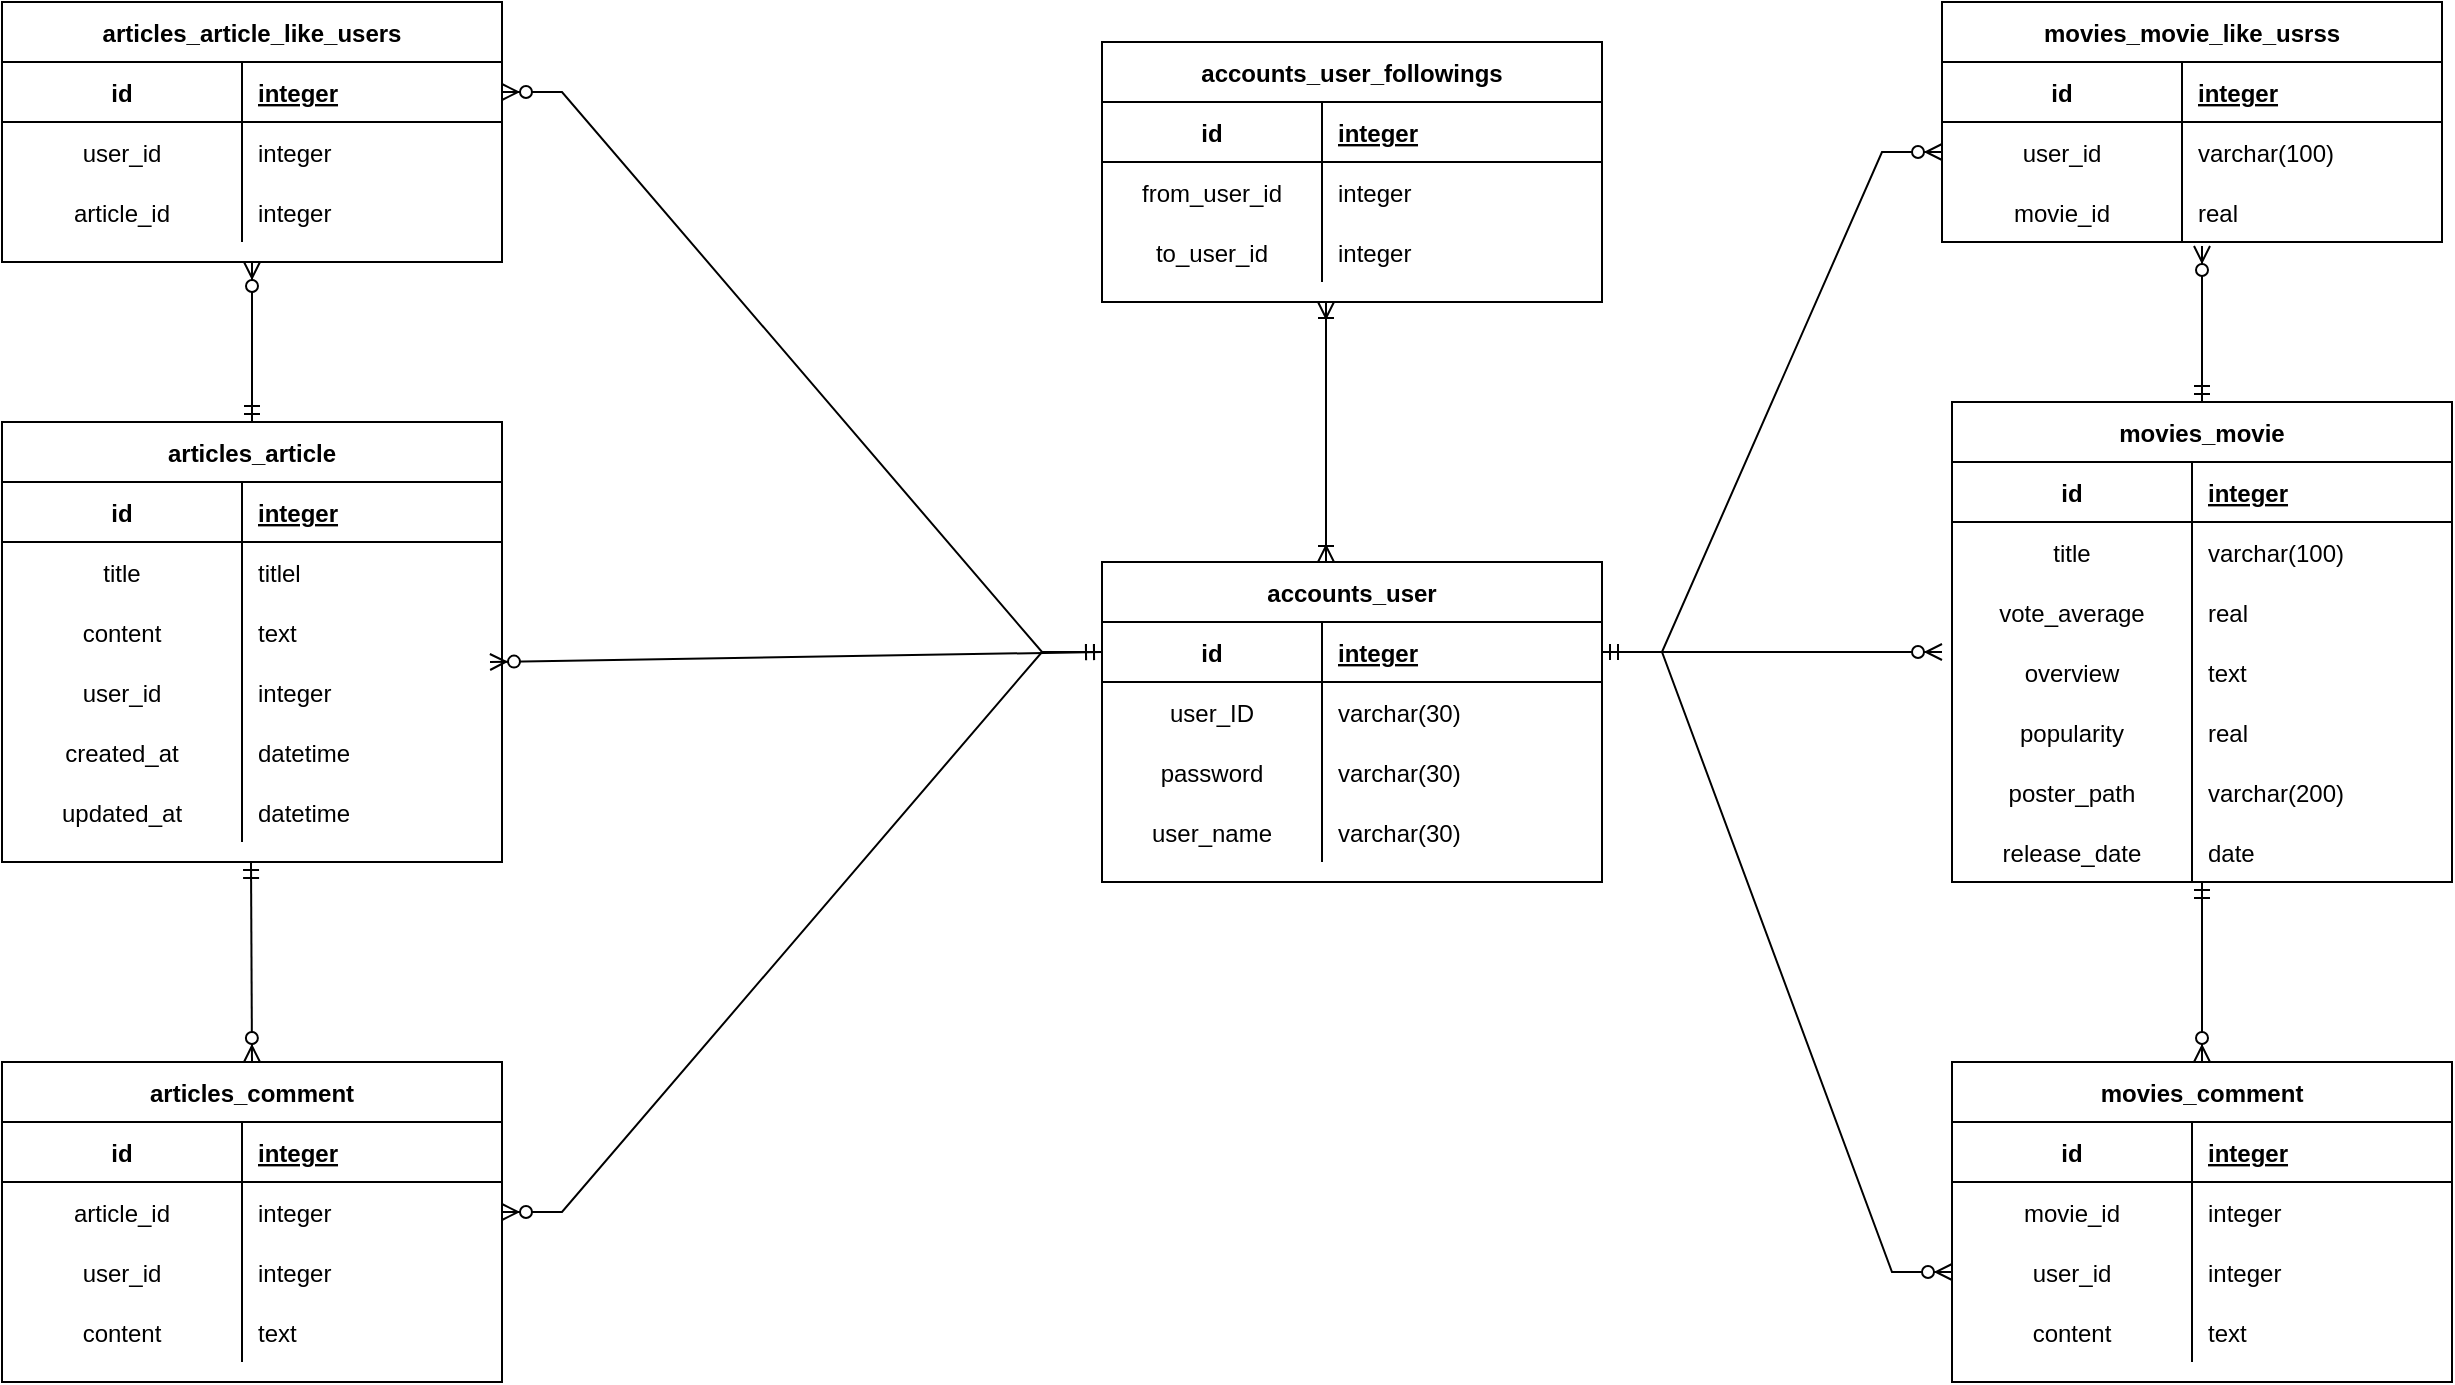 <mxfile version="21.3.2" type="google">
  <diagram id="R2lEEEUBdFMjLlhIrx00" name="Page-1">
    <mxGraphModel dx="2049" dy="1137" grid="1" gridSize="10" guides="1" tooltips="1" connect="1" arrows="1" fold="1" page="1" pageScale="1" pageWidth="827" pageHeight="1169" math="0" shadow="0" extFonts="Permanent Marker^https://fonts.googleapis.com/css?family=Permanent+Marker">
      <root>
        <mxCell id="0" />
        <mxCell id="1" parent="0" />
        <mxCell id="hkUr4SFsh12RaxuxcMjU-44" value="accounts_user" style="shape=table;startSize=30;container=1;collapsible=1;childLayout=tableLayout;fixedRows=1;rowLines=0;fontStyle=1;align=center;resizeLast=1;" vertex="1" parent="1">
          <mxGeometry x="800" y="470" width="250" height="160" as="geometry" />
        </mxCell>
        <mxCell id="hkUr4SFsh12RaxuxcMjU-45" value="" style="shape=partialRectangle;collapsible=0;dropTarget=0;pointerEvents=0;fillColor=none;points=[[0,0.5],[1,0.5]];portConstraint=eastwest;top=0;left=0;right=0;bottom=1;" vertex="1" parent="hkUr4SFsh12RaxuxcMjU-44">
          <mxGeometry y="30" width="250" height="30" as="geometry" />
        </mxCell>
        <mxCell id="hkUr4SFsh12RaxuxcMjU-46" value="id" style="shape=partialRectangle;overflow=hidden;connectable=0;fillColor=none;top=0;left=0;bottom=0;right=0;fontStyle=1;" vertex="1" parent="hkUr4SFsh12RaxuxcMjU-45">
          <mxGeometry width="110" height="30" as="geometry">
            <mxRectangle width="110" height="30" as="alternateBounds" />
          </mxGeometry>
        </mxCell>
        <mxCell id="hkUr4SFsh12RaxuxcMjU-47" value="integer" style="shape=partialRectangle;overflow=hidden;connectable=0;fillColor=none;top=0;left=0;bottom=0;right=0;align=left;spacingLeft=6;fontStyle=5;" vertex="1" parent="hkUr4SFsh12RaxuxcMjU-45">
          <mxGeometry x="110" width="140" height="30" as="geometry">
            <mxRectangle width="140" height="30" as="alternateBounds" />
          </mxGeometry>
        </mxCell>
        <mxCell id="hkUr4SFsh12RaxuxcMjU-48" value="" style="shape=partialRectangle;collapsible=0;dropTarget=0;pointerEvents=0;fillColor=none;points=[[0,0.5],[1,0.5]];portConstraint=eastwest;top=0;left=0;right=0;bottom=0;" vertex="1" parent="hkUr4SFsh12RaxuxcMjU-44">
          <mxGeometry y="60" width="250" height="30" as="geometry" />
        </mxCell>
        <mxCell id="hkUr4SFsh12RaxuxcMjU-49" value="user_ID" style="shape=partialRectangle;overflow=hidden;connectable=0;fillColor=none;top=0;left=0;bottom=0;right=0;" vertex="1" parent="hkUr4SFsh12RaxuxcMjU-48">
          <mxGeometry width="110" height="30" as="geometry">
            <mxRectangle width="110" height="30" as="alternateBounds" />
          </mxGeometry>
        </mxCell>
        <mxCell id="hkUr4SFsh12RaxuxcMjU-50" value="varchar(30)" style="shape=partialRectangle;overflow=hidden;connectable=0;fillColor=none;top=0;left=0;bottom=0;right=0;align=left;spacingLeft=6;" vertex="1" parent="hkUr4SFsh12RaxuxcMjU-48">
          <mxGeometry x="110" width="140" height="30" as="geometry">
            <mxRectangle width="140" height="30" as="alternateBounds" />
          </mxGeometry>
        </mxCell>
        <mxCell id="hkUr4SFsh12RaxuxcMjU-51" value="" style="shape=partialRectangle;collapsible=0;dropTarget=0;pointerEvents=0;fillColor=none;points=[[0,0.5],[1,0.5]];portConstraint=eastwest;top=0;left=0;right=0;bottom=0;" vertex="1" parent="hkUr4SFsh12RaxuxcMjU-44">
          <mxGeometry y="90" width="250" height="30" as="geometry" />
        </mxCell>
        <mxCell id="hkUr4SFsh12RaxuxcMjU-52" value="password" style="shape=partialRectangle;overflow=hidden;connectable=0;fillColor=none;top=0;left=0;bottom=0;right=0;" vertex="1" parent="hkUr4SFsh12RaxuxcMjU-51">
          <mxGeometry width="110" height="30" as="geometry">
            <mxRectangle width="110" height="30" as="alternateBounds" />
          </mxGeometry>
        </mxCell>
        <mxCell id="hkUr4SFsh12RaxuxcMjU-53" value="varchar(30)" style="shape=partialRectangle;overflow=hidden;connectable=0;fillColor=none;top=0;left=0;bottom=0;right=0;align=left;spacingLeft=6;" vertex="1" parent="hkUr4SFsh12RaxuxcMjU-51">
          <mxGeometry x="110" width="140" height="30" as="geometry">
            <mxRectangle width="140" height="30" as="alternateBounds" />
          </mxGeometry>
        </mxCell>
        <mxCell id="hkUr4SFsh12RaxuxcMjU-54" value="" style="shape=partialRectangle;collapsible=0;dropTarget=0;pointerEvents=0;fillColor=none;points=[[0,0.5],[1,0.5]];portConstraint=eastwest;top=0;left=0;right=0;bottom=0;" vertex="1" parent="hkUr4SFsh12RaxuxcMjU-44">
          <mxGeometry y="120" width="250" height="30" as="geometry" />
        </mxCell>
        <mxCell id="hkUr4SFsh12RaxuxcMjU-55" value="user_name" style="shape=partialRectangle;overflow=hidden;connectable=0;fillColor=none;top=0;left=0;bottom=0;right=0;" vertex="1" parent="hkUr4SFsh12RaxuxcMjU-54">
          <mxGeometry width="110" height="30" as="geometry">
            <mxRectangle width="110" height="30" as="alternateBounds" />
          </mxGeometry>
        </mxCell>
        <mxCell id="hkUr4SFsh12RaxuxcMjU-56" value="varchar(30)" style="shape=partialRectangle;overflow=hidden;connectable=0;fillColor=none;top=0;left=0;bottom=0;right=0;align=left;spacingLeft=6;" vertex="1" parent="hkUr4SFsh12RaxuxcMjU-54">
          <mxGeometry x="110" width="140" height="30" as="geometry">
            <mxRectangle width="140" height="30" as="alternateBounds" />
          </mxGeometry>
        </mxCell>
        <mxCell id="hkUr4SFsh12RaxuxcMjU-57" value="movies_movie" style="shape=table;startSize=30;container=1;collapsible=1;childLayout=tableLayout;fixedRows=1;rowLines=0;fontStyle=1;align=center;resizeLast=1;" vertex="1" parent="1">
          <mxGeometry x="1225" y="390" width="250" height="240" as="geometry" />
        </mxCell>
        <mxCell id="hkUr4SFsh12RaxuxcMjU-58" value="" style="shape=partialRectangle;collapsible=0;dropTarget=0;pointerEvents=0;fillColor=none;points=[[0,0.5],[1,0.5]];portConstraint=eastwest;top=0;left=0;right=0;bottom=1;" vertex="1" parent="hkUr4SFsh12RaxuxcMjU-57">
          <mxGeometry y="30" width="250" height="30" as="geometry" />
        </mxCell>
        <mxCell id="hkUr4SFsh12RaxuxcMjU-59" value="id" style="shape=partialRectangle;overflow=hidden;connectable=0;fillColor=none;top=0;left=0;bottom=0;right=0;fontStyle=1;" vertex="1" parent="hkUr4SFsh12RaxuxcMjU-58">
          <mxGeometry width="120" height="30" as="geometry">
            <mxRectangle width="120" height="30" as="alternateBounds" />
          </mxGeometry>
        </mxCell>
        <mxCell id="hkUr4SFsh12RaxuxcMjU-60" value="integer" style="shape=partialRectangle;overflow=hidden;connectable=0;fillColor=none;top=0;left=0;bottom=0;right=0;align=left;spacingLeft=6;fontStyle=5;" vertex="1" parent="hkUr4SFsh12RaxuxcMjU-58">
          <mxGeometry x="120" width="130" height="30" as="geometry">
            <mxRectangle width="130" height="30" as="alternateBounds" />
          </mxGeometry>
        </mxCell>
        <mxCell id="hkUr4SFsh12RaxuxcMjU-61" value="" style="shape=partialRectangle;collapsible=0;dropTarget=0;pointerEvents=0;fillColor=none;points=[[0,0.5],[1,0.5]];portConstraint=eastwest;top=0;left=0;right=0;bottom=0;" vertex="1" parent="hkUr4SFsh12RaxuxcMjU-57">
          <mxGeometry y="60" width="250" height="30" as="geometry" />
        </mxCell>
        <mxCell id="hkUr4SFsh12RaxuxcMjU-62" value="title" style="shape=partialRectangle;overflow=hidden;connectable=0;fillColor=none;top=0;left=0;bottom=0;right=0;" vertex="1" parent="hkUr4SFsh12RaxuxcMjU-61">
          <mxGeometry width="120" height="30" as="geometry">
            <mxRectangle width="120" height="30" as="alternateBounds" />
          </mxGeometry>
        </mxCell>
        <mxCell id="hkUr4SFsh12RaxuxcMjU-63" value="varchar(100)" style="shape=partialRectangle;overflow=hidden;connectable=0;fillColor=none;top=0;left=0;bottom=0;right=0;align=left;spacingLeft=6;" vertex="1" parent="hkUr4SFsh12RaxuxcMjU-61">
          <mxGeometry x="120" width="130" height="30" as="geometry">
            <mxRectangle width="130" height="30" as="alternateBounds" />
          </mxGeometry>
        </mxCell>
        <mxCell id="hkUr4SFsh12RaxuxcMjU-64" value="" style="shape=partialRectangle;collapsible=0;dropTarget=0;pointerEvents=0;fillColor=none;points=[[0,0.5],[1,0.5]];portConstraint=eastwest;top=0;left=0;right=0;bottom=0;" vertex="1" parent="hkUr4SFsh12RaxuxcMjU-57">
          <mxGeometry y="90" width="250" height="30" as="geometry" />
        </mxCell>
        <mxCell id="hkUr4SFsh12RaxuxcMjU-65" value="vote_average" style="shape=partialRectangle;overflow=hidden;connectable=0;fillColor=none;top=0;left=0;bottom=0;right=0;" vertex="1" parent="hkUr4SFsh12RaxuxcMjU-64">
          <mxGeometry width="120" height="30" as="geometry">
            <mxRectangle width="120" height="30" as="alternateBounds" />
          </mxGeometry>
        </mxCell>
        <mxCell id="hkUr4SFsh12RaxuxcMjU-66" value="real" style="shape=partialRectangle;overflow=hidden;connectable=0;fillColor=none;top=0;left=0;bottom=0;right=0;align=left;spacingLeft=6;" vertex="1" parent="hkUr4SFsh12RaxuxcMjU-64">
          <mxGeometry x="120" width="130" height="30" as="geometry">
            <mxRectangle width="130" height="30" as="alternateBounds" />
          </mxGeometry>
        </mxCell>
        <mxCell id="hkUr4SFsh12RaxuxcMjU-70" value="" style="shape=partialRectangle;collapsible=0;dropTarget=0;pointerEvents=0;fillColor=none;points=[[0,0.5],[1,0.5]];portConstraint=eastwest;top=0;left=0;right=0;bottom=0;" vertex="1" parent="hkUr4SFsh12RaxuxcMjU-57">
          <mxGeometry y="120" width="250" height="30" as="geometry" />
        </mxCell>
        <mxCell id="hkUr4SFsh12RaxuxcMjU-71" value="overview" style="shape=partialRectangle;overflow=hidden;connectable=0;fillColor=none;top=0;left=0;bottom=0;right=0;" vertex="1" parent="hkUr4SFsh12RaxuxcMjU-70">
          <mxGeometry width="120" height="30" as="geometry">
            <mxRectangle width="120" height="30" as="alternateBounds" />
          </mxGeometry>
        </mxCell>
        <mxCell id="hkUr4SFsh12RaxuxcMjU-72" value="text" style="shape=partialRectangle;overflow=hidden;connectable=0;fillColor=none;top=0;left=0;bottom=0;right=0;align=left;spacingLeft=6;" vertex="1" parent="hkUr4SFsh12RaxuxcMjU-70">
          <mxGeometry x="120" width="130" height="30" as="geometry">
            <mxRectangle width="130" height="30" as="alternateBounds" />
          </mxGeometry>
        </mxCell>
        <mxCell id="hkUr4SFsh12RaxuxcMjU-73" value="" style="shape=partialRectangle;collapsible=0;dropTarget=0;pointerEvents=0;fillColor=none;points=[[0,0.5],[1,0.5]];portConstraint=eastwest;top=0;left=0;right=0;bottom=0;" vertex="1" parent="hkUr4SFsh12RaxuxcMjU-57">
          <mxGeometry y="150" width="250" height="30" as="geometry" />
        </mxCell>
        <mxCell id="hkUr4SFsh12RaxuxcMjU-74" value="popularity" style="shape=partialRectangle;overflow=hidden;connectable=0;fillColor=none;top=0;left=0;bottom=0;right=0;" vertex="1" parent="hkUr4SFsh12RaxuxcMjU-73">
          <mxGeometry width="120" height="30" as="geometry">
            <mxRectangle width="120" height="30" as="alternateBounds" />
          </mxGeometry>
        </mxCell>
        <mxCell id="hkUr4SFsh12RaxuxcMjU-75" value="real" style="shape=partialRectangle;overflow=hidden;connectable=0;fillColor=none;top=0;left=0;bottom=0;right=0;align=left;spacingLeft=6;" vertex="1" parent="hkUr4SFsh12RaxuxcMjU-73">
          <mxGeometry x="120" width="130" height="30" as="geometry">
            <mxRectangle width="130" height="30" as="alternateBounds" />
          </mxGeometry>
        </mxCell>
        <mxCell id="hkUr4SFsh12RaxuxcMjU-76" value="" style="shape=partialRectangle;collapsible=0;dropTarget=0;pointerEvents=0;fillColor=none;points=[[0,0.5],[1,0.5]];portConstraint=eastwest;top=0;left=0;right=0;bottom=0;" vertex="1" parent="hkUr4SFsh12RaxuxcMjU-57">
          <mxGeometry y="180" width="250" height="30" as="geometry" />
        </mxCell>
        <mxCell id="hkUr4SFsh12RaxuxcMjU-77" value="poster_path" style="shape=partialRectangle;overflow=hidden;connectable=0;fillColor=none;top=0;left=0;bottom=0;right=0;" vertex="1" parent="hkUr4SFsh12RaxuxcMjU-76">
          <mxGeometry width="120" height="30" as="geometry">
            <mxRectangle width="120" height="30" as="alternateBounds" />
          </mxGeometry>
        </mxCell>
        <mxCell id="hkUr4SFsh12RaxuxcMjU-78" value="varchar(200)" style="shape=partialRectangle;overflow=hidden;connectable=0;fillColor=none;top=0;left=0;bottom=0;right=0;align=left;spacingLeft=6;" vertex="1" parent="hkUr4SFsh12RaxuxcMjU-76">
          <mxGeometry x="120" width="130" height="30" as="geometry">
            <mxRectangle width="130" height="30" as="alternateBounds" />
          </mxGeometry>
        </mxCell>
        <mxCell id="hkUr4SFsh12RaxuxcMjU-79" value="" style="shape=partialRectangle;collapsible=0;dropTarget=0;pointerEvents=0;fillColor=none;points=[[0,0.5],[1,0.5]];portConstraint=eastwest;top=0;left=0;right=0;bottom=0;" vertex="1" parent="hkUr4SFsh12RaxuxcMjU-57">
          <mxGeometry y="210" width="250" height="30" as="geometry" />
        </mxCell>
        <mxCell id="hkUr4SFsh12RaxuxcMjU-80" value="release_date" style="shape=partialRectangle;overflow=hidden;connectable=0;fillColor=none;top=0;left=0;bottom=0;right=0;" vertex="1" parent="hkUr4SFsh12RaxuxcMjU-79">
          <mxGeometry width="120" height="30" as="geometry">
            <mxRectangle width="120" height="30" as="alternateBounds" />
          </mxGeometry>
        </mxCell>
        <mxCell id="hkUr4SFsh12RaxuxcMjU-81" value="date" style="shape=partialRectangle;overflow=hidden;connectable=0;fillColor=none;top=0;left=0;bottom=0;right=0;align=left;spacingLeft=6;" vertex="1" parent="hkUr4SFsh12RaxuxcMjU-79">
          <mxGeometry x="120" width="130" height="30" as="geometry">
            <mxRectangle width="130" height="30" as="alternateBounds" />
          </mxGeometry>
        </mxCell>
        <mxCell id="hkUr4SFsh12RaxuxcMjU-82" value="articles_article" style="shape=table;startSize=30;container=1;collapsible=1;childLayout=tableLayout;fixedRows=1;rowLines=0;fontStyle=1;align=center;resizeLast=1;" vertex="1" parent="1">
          <mxGeometry x="250" y="400" width="250" height="220" as="geometry" />
        </mxCell>
        <mxCell id="hkUr4SFsh12RaxuxcMjU-83" value="" style="shape=partialRectangle;collapsible=0;dropTarget=0;pointerEvents=0;fillColor=none;points=[[0,0.5],[1,0.5]];portConstraint=eastwest;top=0;left=0;right=0;bottom=1;" vertex="1" parent="hkUr4SFsh12RaxuxcMjU-82">
          <mxGeometry y="30" width="250" height="30" as="geometry" />
        </mxCell>
        <mxCell id="hkUr4SFsh12RaxuxcMjU-84" value="id" style="shape=partialRectangle;overflow=hidden;connectable=0;fillColor=none;top=0;left=0;bottom=0;right=0;fontStyle=1;" vertex="1" parent="hkUr4SFsh12RaxuxcMjU-83">
          <mxGeometry width="120" height="30" as="geometry">
            <mxRectangle width="120" height="30" as="alternateBounds" />
          </mxGeometry>
        </mxCell>
        <mxCell id="hkUr4SFsh12RaxuxcMjU-85" value="integer" style="shape=partialRectangle;overflow=hidden;connectable=0;fillColor=none;top=0;left=0;bottom=0;right=0;align=left;spacingLeft=6;fontStyle=5;" vertex="1" parent="hkUr4SFsh12RaxuxcMjU-83">
          <mxGeometry x="120" width="130" height="30" as="geometry">
            <mxRectangle width="130" height="30" as="alternateBounds" />
          </mxGeometry>
        </mxCell>
        <mxCell id="hkUr4SFsh12RaxuxcMjU-86" value="" style="shape=partialRectangle;collapsible=0;dropTarget=0;pointerEvents=0;fillColor=none;points=[[0,0.5],[1,0.5]];portConstraint=eastwest;top=0;left=0;right=0;bottom=0;" vertex="1" parent="hkUr4SFsh12RaxuxcMjU-82">
          <mxGeometry y="60" width="250" height="30" as="geometry" />
        </mxCell>
        <mxCell id="hkUr4SFsh12RaxuxcMjU-87" value="title" style="shape=partialRectangle;overflow=hidden;connectable=0;fillColor=none;top=0;left=0;bottom=0;right=0;" vertex="1" parent="hkUr4SFsh12RaxuxcMjU-86">
          <mxGeometry width="120" height="30" as="geometry">
            <mxRectangle width="120" height="30" as="alternateBounds" />
          </mxGeometry>
        </mxCell>
        <mxCell id="hkUr4SFsh12RaxuxcMjU-88" value="titlel" style="shape=partialRectangle;overflow=hidden;connectable=0;fillColor=none;top=0;left=0;bottom=0;right=0;align=left;spacingLeft=6;" vertex="1" parent="hkUr4SFsh12RaxuxcMjU-86">
          <mxGeometry x="120" width="130" height="30" as="geometry">
            <mxRectangle width="130" height="30" as="alternateBounds" />
          </mxGeometry>
        </mxCell>
        <mxCell id="hkUr4SFsh12RaxuxcMjU-89" value="" style="shape=partialRectangle;collapsible=0;dropTarget=0;pointerEvents=0;fillColor=none;points=[[0,0.5],[1,0.5]];portConstraint=eastwest;top=0;left=0;right=0;bottom=0;" vertex="1" parent="hkUr4SFsh12RaxuxcMjU-82">
          <mxGeometry y="90" width="250" height="30" as="geometry" />
        </mxCell>
        <mxCell id="hkUr4SFsh12RaxuxcMjU-90" value="content" style="shape=partialRectangle;overflow=hidden;connectable=0;fillColor=none;top=0;left=0;bottom=0;right=0;" vertex="1" parent="hkUr4SFsh12RaxuxcMjU-89">
          <mxGeometry width="120" height="30" as="geometry">
            <mxRectangle width="120" height="30" as="alternateBounds" />
          </mxGeometry>
        </mxCell>
        <mxCell id="hkUr4SFsh12RaxuxcMjU-91" value="text" style="shape=partialRectangle;overflow=hidden;connectable=0;fillColor=none;top=0;left=0;bottom=0;right=0;align=left;spacingLeft=6;" vertex="1" parent="hkUr4SFsh12RaxuxcMjU-89">
          <mxGeometry x="120" width="130" height="30" as="geometry">
            <mxRectangle width="130" height="30" as="alternateBounds" />
          </mxGeometry>
        </mxCell>
        <mxCell id="hkUr4SFsh12RaxuxcMjU-92" value="" style="shape=partialRectangle;collapsible=0;dropTarget=0;pointerEvents=0;fillColor=none;points=[[0,0.5],[1,0.5]];portConstraint=eastwest;top=0;left=0;right=0;bottom=0;" vertex="1" parent="hkUr4SFsh12RaxuxcMjU-82">
          <mxGeometry y="120" width="250" height="30" as="geometry" />
        </mxCell>
        <mxCell id="hkUr4SFsh12RaxuxcMjU-93" value="user_id" style="shape=partialRectangle;overflow=hidden;connectable=0;fillColor=none;top=0;left=0;bottom=0;right=0;" vertex="1" parent="hkUr4SFsh12RaxuxcMjU-92">
          <mxGeometry width="120" height="30" as="geometry">
            <mxRectangle width="120" height="30" as="alternateBounds" />
          </mxGeometry>
        </mxCell>
        <mxCell id="hkUr4SFsh12RaxuxcMjU-94" value="integer" style="shape=partialRectangle;overflow=hidden;connectable=0;fillColor=none;top=0;left=0;bottom=0;right=0;align=left;spacingLeft=6;" vertex="1" parent="hkUr4SFsh12RaxuxcMjU-92">
          <mxGeometry x="120" width="130" height="30" as="geometry">
            <mxRectangle width="130" height="30" as="alternateBounds" />
          </mxGeometry>
        </mxCell>
        <mxCell id="hkUr4SFsh12RaxuxcMjU-137" value="" style="shape=partialRectangle;collapsible=0;dropTarget=0;pointerEvents=0;fillColor=none;points=[[0,0.5],[1,0.5]];portConstraint=eastwest;top=0;left=0;right=0;bottom=0;" vertex="1" parent="hkUr4SFsh12RaxuxcMjU-82">
          <mxGeometry y="150" width="250" height="30" as="geometry" />
        </mxCell>
        <mxCell id="hkUr4SFsh12RaxuxcMjU-138" value="created_at" style="shape=partialRectangle;overflow=hidden;connectable=0;fillColor=none;top=0;left=0;bottom=0;right=0;" vertex="1" parent="hkUr4SFsh12RaxuxcMjU-137">
          <mxGeometry width="120" height="30" as="geometry">
            <mxRectangle width="120" height="30" as="alternateBounds" />
          </mxGeometry>
        </mxCell>
        <mxCell id="hkUr4SFsh12RaxuxcMjU-139" value="datetime" style="shape=partialRectangle;overflow=hidden;connectable=0;fillColor=none;top=0;left=0;bottom=0;right=0;align=left;spacingLeft=6;" vertex="1" parent="hkUr4SFsh12RaxuxcMjU-137">
          <mxGeometry x="120" width="130" height="30" as="geometry">
            <mxRectangle width="130" height="30" as="alternateBounds" />
          </mxGeometry>
        </mxCell>
        <mxCell id="hkUr4SFsh12RaxuxcMjU-140" value="" style="shape=partialRectangle;collapsible=0;dropTarget=0;pointerEvents=0;fillColor=none;points=[[0,0.5],[1,0.5]];portConstraint=eastwest;top=0;left=0;right=0;bottom=0;" vertex="1" parent="hkUr4SFsh12RaxuxcMjU-82">
          <mxGeometry y="180" width="250" height="30" as="geometry" />
        </mxCell>
        <mxCell id="hkUr4SFsh12RaxuxcMjU-141" value="updated_at" style="shape=partialRectangle;overflow=hidden;connectable=0;fillColor=none;top=0;left=0;bottom=0;right=0;" vertex="1" parent="hkUr4SFsh12RaxuxcMjU-140">
          <mxGeometry width="120" height="30" as="geometry">
            <mxRectangle width="120" height="30" as="alternateBounds" />
          </mxGeometry>
        </mxCell>
        <mxCell id="hkUr4SFsh12RaxuxcMjU-142" value="datetime" style="shape=partialRectangle;overflow=hidden;connectable=0;fillColor=none;top=0;left=0;bottom=0;right=0;align=left;spacingLeft=6;" vertex="1" parent="hkUr4SFsh12RaxuxcMjU-140">
          <mxGeometry x="120" width="130" height="30" as="geometry">
            <mxRectangle width="130" height="30" as="alternateBounds" />
          </mxGeometry>
        </mxCell>
        <mxCell id="hkUr4SFsh12RaxuxcMjU-95" value="movies_movie_like_usrss" style="shape=table;startSize=30;container=1;collapsible=1;childLayout=tableLayout;fixedRows=1;rowLines=0;fontStyle=1;align=center;resizeLast=1;" vertex="1" parent="1">
          <mxGeometry x="1220" y="190" width="250" height="120" as="geometry" />
        </mxCell>
        <mxCell id="hkUr4SFsh12RaxuxcMjU-96" value="" style="shape=partialRectangle;collapsible=0;dropTarget=0;pointerEvents=0;fillColor=none;points=[[0,0.5],[1,0.5]];portConstraint=eastwest;top=0;left=0;right=0;bottom=1;" vertex="1" parent="hkUr4SFsh12RaxuxcMjU-95">
          <mxGeometry y="30" width="250" height="30" as="geometry" />
        </mxCell>
        <mxCell id="hkUr4SFsh12RaxuxcMjU-97" value="id" style="shape=partialRectangle;overflow=hidden;connectable=0;fillColor=none;top=0;left=0;bottom=0;right=0;fontStyle=1;" vertex="1" parent="hkUr4SFsh12RaxuxcMjU-96">
          <mxGeometry width="120" height="30" as="geometry">
            <mxRectangle width="120" height="30" as="alternateBounds" />
          </mxGeometry>
        </mxCell>
        <mxCell id="hkUr4SFsh12RaxuxcMjU-98" value="integer" style="shape=partialRectangle;overflow=hidden;connectable=0;fillColor=none;top=0;left=0;bottom=0;right=0;align=left;spacingLeft=6;fontStyle=5;" vertex="1" parent="hkUr4SFsh12RaxuxcMjU-96">
          <mxGeometry x="120" width="130" height="30" as="geometry">
            <mxRectangle width="130" height="30" as="alternateBounds" />
          </mxGeometry>
        </mxCell>
        <mxCell id="hkUr4SFsh12RaxuxcMjU-99" value="" style="shape=partialRectangle;collapsible=0;dropTarget=0;pointerEvents=0;fillColor=none;points=[[0,0.5],[1,0.5]];portConstraint=eastwest;top=0;left=0;right=0;bottom=0;" vertex="1" parent="hkUr4SFsh12RaxuxcMjU-95">
          <mxGeometry y="60" width="250" height="30" as="geometry" />
        </mxCell>
        <mxCell id="hkUr4SFsh12RaxuxcMjU-100" value="user_id" style="shape=partialRectangle;overflow=hidden;connectable=0;fillColor=none;top=0;left=0;bottom=0;right=0;" vertex="1" parent="hkUr4SFsh12RaxuxcMjU-99">
          <mxGeometry width="120" height="30" as="geometry">
            <mxRectangle width="120" height="30" as="alternateBounds" />
          </mxGeometry>
        </mxCell>
        <mxCell id="hkUr4SFsh12RaxuxcMjU-101" value="varchar(100)" style="shape=partialRectangle;overflow=hidden;connectable=0;fillColor=none;top=0;left=0;bottom=0;right=0;align=left;spacingLeft=6;" vertex="1" parent="hkUr4SFsh12RaxuxcMjU-99">
          <mxGeometry x="120" width="130" height="30" as="geometry">
            <mxRectangle width="130" height="30" as="alternateBounds" />
          </mxGeometry>
        </mxCell>
        <mxCell id="hkUr4SFsh12RaxuxcMjU-102" value="" style="shape=partialRectangle;collapsible=0;dropTarget=0;pointerEvents=0;fillColor=none;points=[[0,0.5],[1,0.5]];portConstraint=eastwest;top=0;left=0;right=0;bottom=0;" vertex="1" parent="hkUr4SFsh12RaxuxcMjU-95">
          <mxGeometry y="90" width="250" height="30" as="geometry" />
        </mxCell>
        <mxCell id="hkUr4SFsh12RaxuxcMjU-103" value="movie_id" style="shape=partialRectangle;overflow=hidden;connectable=0;fillColor=none;top=0;left=0;bottom=0;right=0;" vertex="1" parent="hkUr4SFsh12RaxuxcMjU-102">
          <mxGeometry width="120" height="30" as="geometry">
            <mxRectangle width="120" height="30" as="alternateBounds" />
          </mxGeometry>
        </mxCell>
        <mxCell id="hkUr4SFsh12RaxuxcMjU-104" value="real" style="shape=partialRectangle;overflow=hidden;connectable=0;fillColor=none;top=0;left=0;bottom=0;right=0;align=left;spacingLeft=6;" vertex="1" parent="hkUr4SFsh12RaxuxcMjU-102">
          <mxGeometry x="120" width="130" height="30" as="geometry">
            <mxRectangle width="130" height="30" as="alternateBounds" />
          </mxGeometry>
        </mxCell>
        <mxCell id="hkUr4SFsh12RaxuxcMjU-121" value="" style="edgeStyle=entityRelationEdgeStyle;fontSize=12;html=1;endArrow=ERzeroToMany;startArrow=ERmandOne;rounded=0;exitX=1;exitY=0.5;exitDx=0;exitDy=0;entryX=0;entryY=0.5;entryDx=0;entryDy=0;" edge="1" parent="1" source="hkUr4SFsh12RaxuxcMjU-45" target="hkUr4SFsh12RaxuxcMjU-99">
          <mxGeometry width="100" height="100" relative="1" as="geometry">
            <mxPoint x="1230" y="320" as="sourcePoint" />
            <mxPoint x="1330" y="220" as="targetPoint" />
          </mxGeometry>
        </mxCell>
        <mxCell id="hkUr4SFsh12RaxuxcMjU-122" value="" style="fontSize=12;html=1;endArrow=ERzeroToMany;startArrow=ERmandOne;rounded=0;exitX=0.5;exitY=0;exitDx=0;exitDy=0;entryX=0.52;entryY=1.067;entryDx=0;entryDy=0;entryPerimeter=0;" edge="1" parent="1" source="hkUr4SFsh12RaxuxcMjU-57" target="hkUr4SFsh12RaxuxcMjU-102">
          <mxGeometry width="100" height="100" relative="1" as="geometry">
            <mxPoint x="1240" y="335" as="sourcePoint" />
            <mxPoint x="1480" y="250" as="targetPoint" />
          </mxGeometry>
        </mxCell>
        <mxCell id="hkUr4SFsh12RaxuxcMjU-143" value="articles_comment" style="shape=table;startSize=30;container=1;collapsible=1;childLayout=tableLayout;fixedRows=1;rowLines=0;fontStyle=1;align=center;resizeLast=1;" vertex="1" parent="1">
          <mxGeometry x="250" y="720" width="250" height="160" as="geometry" />
        </mxCell>
        <mxCell id="hkUr4SFsh12RaxuxcMjU-144" value="" style="shape=partialRectangle;collapsible=0;dropTarget=0;pointerEvents=0;fillColor=none;points=[[0,0.5],[1,0.5]];portConstraint=eastwest;top=0;left=0;right=0;bottom=1;" vertex="1" parent="hkUr4SFsh12RaxuxcMjU-143">
          <mxGeometry y="30" width="250" height="30" as="geometry" />
        </mxCell>
        <mxCell id="hkUr4SFsh12RaxuxcMjU-145" value="id" style="shape=partialRectangle;overflow=hidden;connectable=0;fillColor=none;top=0;left=0;bottom=0;right=0;fontStyle=1;" vertex="1" parent="hkUr4SFsh12RaxuxcMjU-144">
          <mxGeometry width="120" height="30" as="geometry">
            <mxRectangle width="120" height="30" as="alternateBounds" />
          </mxGeometry>
        </mxCell>
        <mxCell id="hkUr4SFsh12RaxuxcMjU-146" value="integer" style="shape=partialRectangle;overflow=hidden;connectable=0;fillColor=none;top=0;left=0;bottom=0;right=0;align=left;spacingLeft=6;fontStyle=5;" vertex="1" parent="hkUr4SFsh12RaxuxcMjU-144">
          <mxGeometry x="120" width="130" height="30" as="geometry">
            <mxRectangle width="130" height="30" as="alternateBounds" />
          </mxGeometry>
        </mxCell>
        <mxCell id="hkUr4SFsh12RaxuxcMjU-147" value="" style="shape=partialRectangle;collapsible=0;dropTarget=0;pointerEvents=0;fillColor=none;points=[[0,0.5],[1,0.5]];portConstraint=eastwest;top=0;left=0;right=0;bottom=0;" vertex="1" parent="hkUr4SFsh12RaxuxcMjU-143">
          <mxGeometry y="60" width="250" height="30" as="geometry" />
        </mxCell>
        <mxCell id="hkUr4SFsh12RaxuxcMjU-148" value="article_id" style="shape=partialRectangle;overflow=hidden;connectable=0;fillColor=none;top=0;left=0;bottom=0;right=0;" vertex="1" parent="hkUr4SFsh12RaxuxcMjU-147">
          <mxGeometry width="120" height="30" as="geometry">
            <mxRectangle width="120" height="30" as="alternateBounds" />
          </mxGeometry>
        </mxCell>
        <mxCell id="hkUr4SFsh12RaxuxcMjU-149" value="integer" style="shape=partialRectangle;overflow=hidden;connectable=0;fillColor=none;top=0;left=0;bottom=0;right=0;align=left;spacingLeft=6;" vertex="1" parent="hkUr4SFsh12RaxuxcMjU-147">
          <mxGeometry x="120" width="130" height="30" as="geometry">
            <mxRectangle width="130" height="30" as="alternateBounds" />
          </mxGeometry>
        </mxCell>
        <mxCell id="hkUr4SFsh12RaxuxcMjU-150" value="" style="shape=partialRectangle;collapsible=0;dropTarget=0;pointerEvents=0;fillColor=none;points=[[0,0.5],[1,0.5]];portConstraint=eastwest;top=0;left=0;right=0;bottom=0;" vertex="1" parent="hkUr4SFsh12RaxuxcMjU-143">
          <mxGeometry y="90" width="250" height="30" as="geometry" />
        </mxCell>
        <mxCell id="hkUr4SFsh12RaxuxcMjU-151" value="user_id" style="shape=partialRectangle;overflow=hidden;connectable=0;fillColor=none;top=0;left=0;bottom=0;right=0;" vertex="1" parent="hkUr4SFsh12RaxuxcMjU-150">
          <mxGeometry width="120" height="30" as="geometry">
            <mxRectangle width="120" height="30" as="alternateBounds" />
          </mxGeometry>
        </mxCell>
        <mxCell id="hkUr4SFsh12RaxuxcMjU-152" value="integer" style="shape=partialRectangle;overflow=hidden;connectable=0;fillColor=none;top=0;left=0;bottom=0;right=0;align=left;spacingLeft=6;" vertex="1" parent="hkUr4SFsh12RaxuxcMjU-150">
          <mxGeometry x="120" width="130" height="30" as="geometry">
            <mxRectangle width="130" height="30" as="alternateBounds" />
          </mxGeometry>
        </mxCell>
        <mxCell id="hkUr4SFsh12RaxuxcMjU-153" value="" style="shape=partialRectangle;collapsible=0;dropTarget=0;pointerEvents=0;fillColor=none;points=[[0,0.5],[1,0.5]];portConstraint=eastwest;top=0;left=0;right=0;bottom=0;" vertex="1" parent="hkUr4SFsh12RaxuxcMjU-143">
          <mxGeometry y="120" width="250" height="30" as="geometry" />
        </mxCell>
        <mxCell id="hkUr4SFsh12RaxuxcMjU-154" value="content" style="shape=partialRectangle;overflow=hidden;connectable=0;fillColor=none;top=0;left=0;bottom=0;right=0;" vertex="1" parent="hkUr4SFsh12RaxuxcMjU-153">
          <mxGeometry width="120" height="30" as="geometry">
            <mxRectangle width="120" height="30" as="alternateBounds" />
          </mxGeometry>
        </mxCell>
        <mxCell id="hkUr4SFsh12RaxuxcMjU-155" value="text" style="shape=partialRectangle;overflow=hidden;connectable=0;fillColor=none;top=0;left=0;bottom=0;right=0;align=left;spacingLeft=6;" vertex="1" parent="hkUr4SFsh12RaxuxcMjU-153">
          <mxGeometry x="120" width="130" height="30" as="geometry">
            <mxRectangle width="130" height="30" as="alternateBounds" />
          </mxGeometry>
        </mxCell>
        <mxCell id="hkUr4SFsh12RaxuxcMjU-164" value="" style="edgeStyle=entityRelationEdgeStyle;fontSize=12;html=1;endArrow=ERzeroToMany;startArrow=ERmandOne;rounded=0;exitX=1;exitY=0.5;exitDx=0;exitDy=0;" edge="1" parent="1" source="hkUr4SFsh12RaxuxcMjU-45">
          <mxGeometry width="100" height="100" relative="1" as="geometry">
            <mxPoint x="1240" y="670" as="sourcePoint" />
            <mxPoint x="1220" y="515" as="targetPoint" />
          </mxGeometry>
        </mxCell>
        <mxCell id="hkUr4SFsh12RaxuxcMjU-169" value="" style="fontSize=12;html=1;endArrow=ERzeroToMany;startArrow=ERmandOne;rounded=0;exitX=0;exitY=0.5;exitDx=0;exitDy=0;entryX=0.976;entryY=0;entryDx=0;entryDy=0;entryPerimeter=0;" edge="1" parent="1" source="hkUr4SFsh12RaxuxcMjU-45" target="hkUr4SFsh12RaxuxcMjU-92">
          <mxGeometry width="100" height="100" relative="1" as="geometry">
            <mxPoint x="798" y="512.99" as="sourcePoint" />
            <mxPoint x="482" y="511" as="targetPoint" />
          </mxGeometry>
        </mxCell>
        <mxCell id="hkUr4SFsh12RaxuxcMjU-170" value="accounts_user_followings" style="shape=table;startSize=30;container=1;collapsible=1;childLayout=tableLayout;fixedRows=1;rowLines=0;fontStyle=1;align=center;resizeLast=1;" vertex="1" parent="1">
          <mxGeometry x="800" y="210" width="250" height="130" as="geometry" />
        </mxCell>
        <mxCell id="hkUr4SFsh12RaxuxcMjU-171" value="" style="shape=partialRectangle;collapsible=0;dropTarget=0;pointerEvents=0;fillColor=none;points=[[0,0.5],[1,0.5]];portConstraint=eastwest;top=0;left=0;right=0;bottom=1;" vertex="1" parent="hkUr4SFsh12RaxuxcMjU-170">
          <mxGeometry y="30" width="250" height="30" as="geometry" />
        </mxCell>
        <mxCell id="hkUr4SFsh12RaxuxcMjU-172" value="id" style="shape=partialRectangle;overflow=hidden;connectable=0;fillColor=none;top=0;left=0;bottom=0;right=0;fontStyle=1;" vertex="1" parent="hkUr4SFsh12RaxuxcMjU-171">
          <mxGeometry width="110" height="30" as="geometry">
            <mxRectangle width="110" height="30" as="alternateBounds" />
          </mxGeometry>
        </mxCell>
        <mxCell id="hkUr4SFsh12RaxuxcMjU-173" value="integer" style="shape=partialRectangle;overflow=hidden;connectable=0;fillColor=none;top=0;left=0;bottom=0;right=0;align=left;spacingLeft=6;fontStyle=5;" vertex="1" parent="hkUr4SFsh12RaxuxcMjU-171">
          <mxGeometry x="110" width="140" height="30" as="geometry">
            <mxRectangle width="140" height="30" as="alternateBounds" />
          </mxGeometry>
        </mxCell>
        <mxCell id="hkUr4SFsh12RaxuxcMjU-174" value="" style="shape=partialRectangle;collapsible=0;dropTarget=0;pointerEvents=0;fillColor=none;points=[[0,0.5],[1,0.5]];portConstraint=eastwest;top=0;left=0;right=0;bottom=0;" vertex="1" parent="hkUr4SFsh12RaxuxcMjU-170">
          <mxGeometry y="60" width="250" height="30" as="geometry" />
        </mxCell>
        <mxCell id="hkUr4SFsh12RaxuxcMjU-175" value="from_user_id" style="shape=partialRectangle;overflow=hidden;connectable=0;fillColor=none;top=0;left=0;bottom=0;right=0;" vertex="1" parent="hkUr4SFsh12RaxuxcMjU-174">
          <mxGeometry width="110" height="30" as="geometry">
            <mxRectangle width="110" height="30" as="alternateBounds" />
          </mxGeometry>
        </mxCell>
        <mxCell id="hkUr4SFsh12RaxuxcMjU-176" value="integer" style="shape=partialRectangle;overflow=hidden;connectable=0;fillColor=none;top=0;left=0;bottom=0;right=0;align=left;spacingLeft=6;" vertex="1" parent="hkUr4SFsh12RaxuxcMjU-174">
          <mxGeometry x="110" width="140" height="30" as="geometry">
            <mxRectangle width="140" height="30" as="alternateBounds" />
          </mxGeometry>
        </mxCell>
        <mxCell id="hkUr4SFsh12RaxuxcMjU-177" value="" style="shape=partialRectangle;collapsible=0;dropTarget=0;pointerEvents=0;fillColor=none;points=[[0,0.5],[1,0.5]];portConstraint=eastwest;top=0;left=0;right=0;bottom=0;" vertex="1" parent="hkUr4SFsh12RaxuxcMjU-170">
          <mxGeometry y="90" width="250" height="30" as="geometry" />
        </mxCell>
        <mxCell id="hkUr4SFsh12RaxuxcMjU-178" value="to_user_id" style="shape=partialRectangle;overflow=hidden;connectable=0;fillColor=none;top=0;left=0;bottom=0;right=0;" vertex="1" parent="hkUr4SFsh12RaxuxcMjU-177">
          <mxGeometry width="110" height="30" as="geometry">
            <mxRectangle width="110" height="30" as="alternateBounds" />
          </mxGeometry>
        </mxCell>
        <mxCell id="hkUr4SFsh12RaxuxcMjU-179" value="integer" style="shape=partialRectangle;overflow=hidden;connectable=0;fillColor=none;top=0;left=0;bottom=0;right=0;align=left;spacingLeft=6;" vertex="1" parent="hkUr4SFsh12RaxuxcMjU-177">
          <mxGeometry x="110" width="140" height="30" as="geometry">
            <mxRectangle width="140" height="30" as="alternateBounds" />
          </mxGeometry>
        </mxCell>
        <mxCell id="hkUr4SFsh12RaxuxcMjU-185" value="" style="fontSize=12;html=1;endArrow=ERoneToMany;startArrow=ERoneToMany;rounded=0;exitX=0.448;exitY=0;exitDx=0;exitDy=0;exitPerimeter=0;" edge="1" parent="1" source="hkUr4SFsh12RaxuxcMjU-44">
          <mxGeometry width="100" height="100" relative="1" as="geometry">
            <mxPoint x="875" y="450" as="sourcePoint" />
            <mxPoint x="912" y="340" as="targetPoint" />
          </mxGeometry>
        </mxCell>
        <mxCell id="hkUr4SFsh12RaxuxcMjU-186" value="movies_comment" style="shape=table;startSize=30;container=1;collapsible=1;childLayout=tableLayout;fixedRows=1;rowLines=0;fontStyle=1;align=center;resizeLast=1;" vertex="1" parent="1">
          <mxGeometry x="1225" y="720" width="250" height="160" as="geometry" />
        </mxCell>
        <mxCell id="hkUr4SFsh12RaxuxcMjU-187" value="" style="shape=partialRectangle;collapsible=0;dropTarget=0;pointerEvents=0;fillColor=none;points=[[0,0.5],[1,0.5]];portConstraint=eastwest;top=0;left=0;right=0;bottom=1;" vertex="1" parent="hkUr4SFsh12RaxuxcMjU-186">
          <mxGeometry y="30" width="250" height="30" as="geometry" />
        </mxCell>
        <mxCell id="hkUr4SFsh12RaxuxcMjU-188" value="id" style="shape=partialRectangle;overflow=hidden;connectable=0;fillColor=none;top=0;left=0;bottom=0;right=0;fontStyle=1;" vertex="1" parent="hkUr4SFsh12RaxuxcMjU-187">
          <mxGeometry width="120" height="30" as="geometry">
            <mxRectangle width="120" height="30" as="alternateBounds" />
          </mxGeometry>
        </mxCell>
        <mxCell id="hkUr4SFsh12RaxuxcMjU-189" value="integer" style="shape=partialRectangle;overflow=hidden;connectable=0;fillColor=none;top=0;left=0;bottom=0;right=0;align=left;spacingLeft=6;fontStyle=5;" vertex="1" parent="hkUr4SFsh12RaxuxcMjU-187">
          <mxGeometry x="120" width="130" height="30" as="geometry">
            <mxRectangle width="130" height="30" as="alternateBounds" />
          </mxGeometry>
        </mxCell>
        <mxCell id="hkUr4SFsh12RaxuxcMjU-190" value="" style="shape=partialRectangle;collapsible=0;dropTarget=0;pointerEvents=0;fillColor=none;points=[[0,0.5],[1,0.5]];portConstraint=eastwest;top=0;left=0;right=0;bottom=0;" vertex="1" parent="hkUr4SFsh12RaxuxcMjU-186">
          <mxGeometry y="60" width="250" height="30" as="geometry" />
        </mxCell>
        <mxCell id="hkUr4SFsh12RaxuxcMjU-191" value="movie_id" style="shape=partialRectangle;overflow=hidden;connectable=0;fillColor=none;top=0;left=0;bottom=0;right=0;" vertex="1" parent="hkUr4SFsh12RaxuxcMjU-190">
          <mxGeometry width="120" height="30" as="geometry">
            <mxRectangle width="120" height="30" as="alternateBounds" />
          </mxGeometry>
        </mxCell>
        <mxCell id="hkUr4SFsh12RaxuxcMjU-192" value="integer" style="shape=partialRectangle;overflow=hidden;connectable=0;fillColor=none;top=0;left=0;bottom=0;right=0;align=left;spacingLeft=6;" vertex="1" parent="hkUr4SFsh12RaxuxcMjU-190">
          <mxGeometry x="120" width="130" height="30" as="geometry">
            <mxRectangle width="130" height="30" as="alternateBounds" />
          </mxGeometry>
        </mxCell>
        <mxCell id="hkUr4SFsh12RaxuxcMjU-193" value="" style="shape=partialRectangle;collapsible=0;dropTarget=0;pointerEvents=0;fillColor=none;points=[[0,0.5],[1,0.5]];portConstraint=eastwest;top=0;left=0;right=0;bottom=0;" vertex="1" parent="hkUr4SFsh12RaxuxcMjU-186">
          <mxGeometry y="90" width="250" height="30" as="geometry" />
        </mxCell>
        <mxCell id="hkUr4SFsh12RaxuxcMjU-194" value="user_id" style="shape=partialRectangle;overflow=hidden;connectable=0;fillColor=none;top=0;left=0;bottom=0;right=0;" vertex="1" parent="hkUr4SFsh12RaxuxcMjU-193">
          <mxGeometry width="120" height="30" as="geometry">
            <mxRectangle width="120" height="30" as="alternateBounds" />
          </mxGeometry>
        </mxCell>
        <mxCell id="hkUr4SFsh12RaxuxcMjU-195" value="integer" style="shape=partialRectangle;overflow=hidden;connectable=0;fillColor=none;top=0;left=0;bottom=0;right=0;align=left;spacingLeft=6;" vertex="1" parent="hkUr4SFsh12RaxuxcMjU-193">
          <mxGeometry x="120" width="130" height="30" as="geometry">
            <mxRectangle width="130" height="30" as="alternateBounds" />
          </mxGeometry>
        </mxCell>
        <mxCell id="hkUr4SFsh12RaxuxcMjU-196" value="" style="shape=partialRectangle;collapsible=0;dropTarget=0;pointerEvents=0;fillColor=none;points=[[0,0.5],[1,0.5]];portConstraint=eastwest;top=0;left=0;right=0;bottom=0;" vertex="1" parent="hkUr4SFsh12RaxuxcMjU-186">
          <mxGeometry y="120" width="250" height="30" as="geometry" />
        </mxCell>
        <mxCell id="hkUr4SFsh12RaxuxcMjU-197" value="content" style="shape=partialRectangle;overflow=hidden;connectable=0;fillColor=none;top=0;left=0;bottom=0;right=0;" vertex="1" parent="hkUr4SFsh12RaxuxcMjU-196">
          <mxGeometry width="120" height="30" as="geometry">
            <mxRectangle width="120" height="30" as="alternateBounds" />
          </mxGeometry>
        </mxCell>
        <mxCell id="hkUr4SFsh12RaxuxcMjU-198" value="text" style="shape=partialRectangle;overflow=hidden;connectable=0;fillColor=none;top=0;left=0;bottom=0;right=0;align=left;spacingLeft=6;" vertex="1" parent="hkUr4SFsh12RaxuxcMjU-196">
          <mxGeometry x="120" width="130" height="30" as="geometry">
            <mxRectangle width="130" height="30" as="alternateBounds" />
          </mxGeometry>
        </mxCell>
        <mxCell id="hkUr4SFsh12RaxuxcMjU-205" value="" style="fontSize=12;html=1;endArrow=ERzeroToMany;startArrow=ERmandOne;rounded=0;exitX=0.5;exitY=1;exitDx=0;exitDy=0;entryX=0.5;entryY=0;entryDx=0;entryDy=0;exitPerimeter=0;" edge="1" parent="1" source="hkUr4SFsh12RaxuxcMjU-79" target="hkUr4SFsh12RaxuxcMjU-186">
          <mxGeometry width="100" height="100" relative="1" as="geometry">
            <mxPoint x="1010" y="890" as="sourcePoint" />
            <mxPoint x="1180" y="640" as="targetPoint" />
          </mxGeometry>
        </mxCell>
        <mxCell id="hkUr4SFsh12RaxuxcMjU-206" value="" style="edgeStyle=entityRelationEdgeStyle;fontSize=12;html=1;endArrow=ERzeroToMany;startArrow=ERmandOne;rounded=0;exitX=1;exitY=0.5;exitDx=0;exitDy=0;entryX=0;entryY=0.5;entryDx=0;entryDy=0;" edge="1" parent="1" source="hkUr4SFsh12RaxuxcMjU-45" target="hkUr4SFsh12RaxuxcMjU-193">
          <mxGeometry width="100" height="100" relative="1" as="geometry">
            <mxPoint x="1060" y="525" as="sourcePoint" />
            <mxPoint x="1230" y="525" as="targetPoint" />
          </mxGeometry>
        </mxCell>
        <mxCell id="hkUr4SFsh12RaxuxcMjU-207" value="articles_article_like_users" style="shape=table;startSize=30;container=1;collapsible=1;childLayout=tableLayout;fixedRows=1;rowLines=0;fontStyle=1;align=center;resizeLast=1;" vertex="1" parent="1">
          <mxGeometry x="250" y="190" width="250" height="130" as="geometry" />
        </mxCell>
        <mxCell id="hkUr4SFsh12RaxuxcMjU-208" value="" style="shape=partialRectangle;collapsible=0;dropTarget=0;pointerEvents=0;fillColor=none;points=[[0,0.5],[1,0.5]];portConstraint=eastwest;top=0;left=0;right=0;bottom=1;" vertex="1" parent="hkUr4SFsh12RaxuxcMjU-207">
          <mxGeometry y="30" width="250" height="30" as="geometry" />
        </mxCell>
        <mxCell id="hkUr4SFsh12RaxuxcMjU-209" value="id" style="shape=partialRectangle;overflow=hidden;connectable=0;fillColor=none;top=0;left=0;bottom=0;right=0;fontStyle=1;" vertex="1" parent="hkUr4SFsh12RaxuxcMjU-208">
          <mxGeometry width="120" height="30" as="geometry">
            <mxRectangle width="120" height="30" as="alternateBounds" />
          </mxGeometry>
        </mxCell>
        <mxCell id="hkUr4SFsh12RaxuxcMjU-210" value="integer" style="shape=partialRectangle;overflow=hidden;connectable=0;fillColor=none;top=0;left=0;bottom=0;right=0;align=left;spacingLeft=6;fontStyle=5;" vertex="1" parent="hkUr4SFsh12RaxuxcMjU-208">
          <mxGeometry x="120" width="130" height="30" as="geometry">
            <mxRectangle width="130" height="30" as="alternateBounds" />
          </mxGeometry>
        </mxCell>
        <mxCell id="hkUr4SFsh12RaxuxcMjU-211" value="" style="shape=partialRectangle;collapsible=0;dropTarget=0;pointerEvents=0;fillColor=none;points=[[0,0.5],[1,0.5]];portConstraint=eastwest;top=0;left=0;right=0;bottom=0;" vertex="1" parent="hkUr4SFsh12RaxuxcMjU-207">
          <mxGeometry y="60" width="250" height="30" as="geometry" />
        </mxCell>
        <mxCell id="hkUr4SFsh12RaxuxcMjU-212" value="user_id" style="shape=partialRectangle;overflow=hidden;connectable=0;fillColor=none;top=0;left=0;bottom=0;right=0;" vertex="1" parent="hkUr4SFsh12RaxuxcMjU-211">
          <mxGeometry width="120" height="30" as="geometry">
            <mxRectangle width="120" height="30" as="alternateBounds" />
          </mxGeometry>
        </mxCell>
        <mxCell id="hkUr4SFsh12RaxuxcMjU-213" value="integer" style="shape=partialRectangle;overflow=hidden;connectable=0;fillColor=none;top=0;left=0;bottom=0;right=0;align=left;spacingLeft=6;" vertex="1" parent="hkUr4SFsh12RaxuxcMjU-211">
          <mxGeometry x="120" width="130" height="30" as="geometry">
            <mxRectangle width="130" height="30" as="alternateBounds" />
          </mxGeometry>
        </mxCell>
        <mxCell id="hkUr4SFsh12RaxuxcMjU-214" value="" style="shape=partialRectangle;collapsible=0;dropTarget=0;pointerEvents=0;fillColor=none;points=[[0,0.5],[1,0.5]];portConstraint=eastwest;top=0;left=0;right=0;bottom=0;" vertex="1" parent="hkUr4SFsh12RaxuxcMjU-207">
          <mxGeometry y="90" width="250" height="30" as="geometry" />
        </mxCell>
        <mxCell id="hkUr4SFsh12RaxuxcMjU-215" value="article_id" style="shape=partialRectangle;overflow=hidden;connectable=0;fillColor=none;top=0;left=0;bottom=0;right=0;" vertex="1" parent="hkUr4SFsh12RaxuxcMjU-214">
          <mxGeometry width="120" height="30" as="geometry">
            <mxRectangle width="120" height="30" as="alternateBounds" />
          </mxGeometry>
        </mxCell>
        <mxCell id="hkUr4SFsh12RaxuxcMjU-216" value="integer" style="shape=partialRectangle;overflow=hidden;connectable=0;fillColor=none;top=0;left=0;bottom=0;right=0;align=left;spacingLeft=6;" vertex="1" parent="hkUr4SFsh12RaxuxcMjU-214">
          <mxGeometry x="120" width="130" height="30" as="geometry">
            <mxRectangle width="130" height="30" as="alternateBounds" />
          </mxGeometry>
        </mxCell>
        <mxCell id="hkUr4SFsh12RaxuxcMjU-227" value="" style="fontSize=12;html=1;endArrow=ERzeroToMany;startArrow=ERmandOne;rounded=0;exitX=0.5;exitY=0;exitDx=0;exitDy=0;entryX=0.5;entryY=1;entryDx=0;entryDy=0;" edge="1" parent="1" source="hkUr4SFsh12RaxuxcMjU-82" target="hkUr4SFsh12RaxuxcMjU-207">
          <mxGeometry width="100" height="100" relative="1" as="geometry">
            <mxPoint x="354.5" y="398" as="sourcePoint" />
            <mxPoint x="354.5" y="320" as="targetPoint" />
          </mxGeometry>
        </mxCell>
        <mxCell id="hkUr4SFsh12RaxuxcMjU-229" value="" style="edgeStyle=entityRelationEdgeStyle;fontSize=12;html=1;endArrow=ERzeroToMany;startArrow=ERmandOne;rounded=0;" edge="1" parent="1" source="hkUr4SFsh12RaxuxcMjU-45" target="hkUr4SFsh12RaxuxcMjU-208">
          <mxGeometry width="100" height="100" relative="1" as="geometry">
            <mxPoint x="570" y="490" as="sourcePoint" />
            <mxPoint x="740" y="240" as="targetPoint" />
          </mxGeometry>
        </mxCell>
        <mxCell id="hkUr4SFsh12RaxuxcMjU-230" value="" style="edgeStyle=entityRelationEdgeStyle;fontSize=12;html=1;endArrow=ERzeroToMany;startArrow=ERmandOne;rounded=0;exitX=0;exitY=0.5;exitDx=0;exitDy=0;" edge="1" parent="1" source="hkUr4SFsh12RaxuxcMjU-45" target="hkUr4SFsh12RaxuxcMjU-147">
          <mxGeometry width="100" height="100" relative="1" as="geometry">
            <mxPoint x="570" y="600" as="sourcePoint" />
            <mxPoint x="745" y="910" as="targetPoint" />
          </mxGeometry>
        </mxCell>
        <mxCell id="hkUr4SFsh12RaxuxcMjU-231" value="" style="fontSize=12;html=1;endArrow=ERzeroToMany;startArrow=ERmandOne;rounded=0;exitX=0.5;exitY=1;exitDx=0;exitDy=0;entryX=0.5;entryY=0;entryDx=0;entryDy=0;exitPerimeter=0;" edge="1" parent="1" target="hkUr4SFsh12RaxuxcMjU-143">
          <mxGeometry width="100" height="100" relative="1" as="geometry">
            <mxPoint x="374.5" y="620" as="sourcePoint" />
            <mxPoint x="374.5" y="710" as="targetPoint" />
          </mxGeometry>
        </mxCell>
      </root>
    </mxGraphModel>
  </diagram>
</mxfile>
